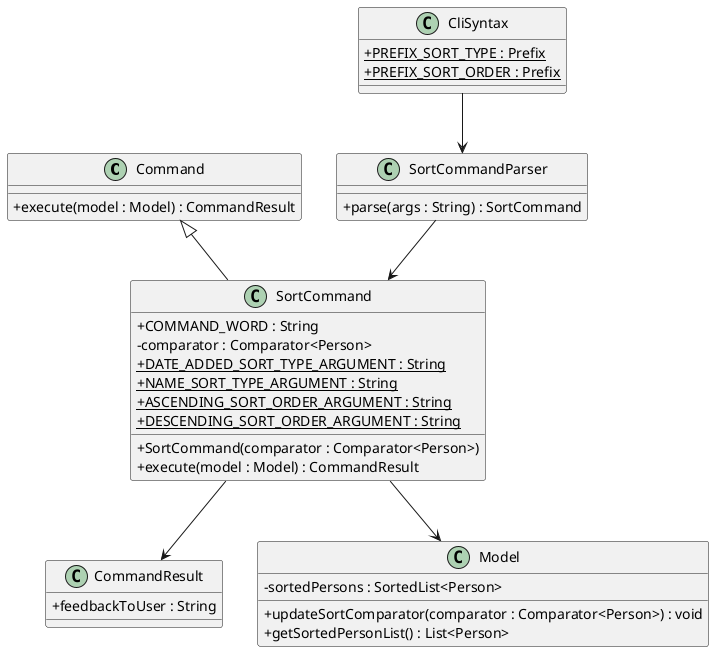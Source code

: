 @startuml
skinparam classAttributeIconSize 0

class Command {
  +execute(model : Model) : CommandResult
}

class SortCommand {
  +COMMAND_WORD : String
  -comparator : Comparator<Person>
  {static} +DATE_ADDED_SORT_TYPE_ARGUMENT : String
  {static} +NAME_SORT_TYPE_ARGUMENT : String
  {static} +ASCENDING_SORT_ORDER_ARGUMENT : String
  {static} +DESCENDING_SORT_ORDER_ARGUMENT : String
  +SortCommand(comparator : Comparator<Person>)
  +execute(model : Model) : CommandResult
}

class CliSyntax {
  {static} +PREFIX_SORT_TYPE : Prefix
  {static} +PREFIX_SORT_ORDER : Prefix
}

class SortCommandParser {
  +parse(args : String) : SortCommand
}

class CommandResult {
  +feedbackToUser : String
}

class Model {
  -sortedPersons : SortedList<Person>
  +updateSortComparator(comparator : Comparator<Person>) : void
  +getSortedPersonList() : List<Person>
}

Command <|-- SortCommand
CliSyntax --> SortCommandParser
SortCommandParser --> SortCommand
SortCommand --> CommandResult
SortCommand --> Model
@enduml
